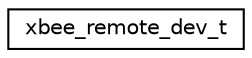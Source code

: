 digraph "Graphical Class Hierarchy"
{
  edge [fontname="Helvetica",fontsize="10",labelfontname="Helvetica",labelfontsize="10"];
  node [fontname="Helvetica",fontsize="10",shape=record];
  rankdir="LR";
  Node1 [label="xbee_remote_dev_t",height=0.2,width=0.4,color="black", fillcolor="white", style="filled",URL="$structxbee__remote__dev__t.html"];
}
